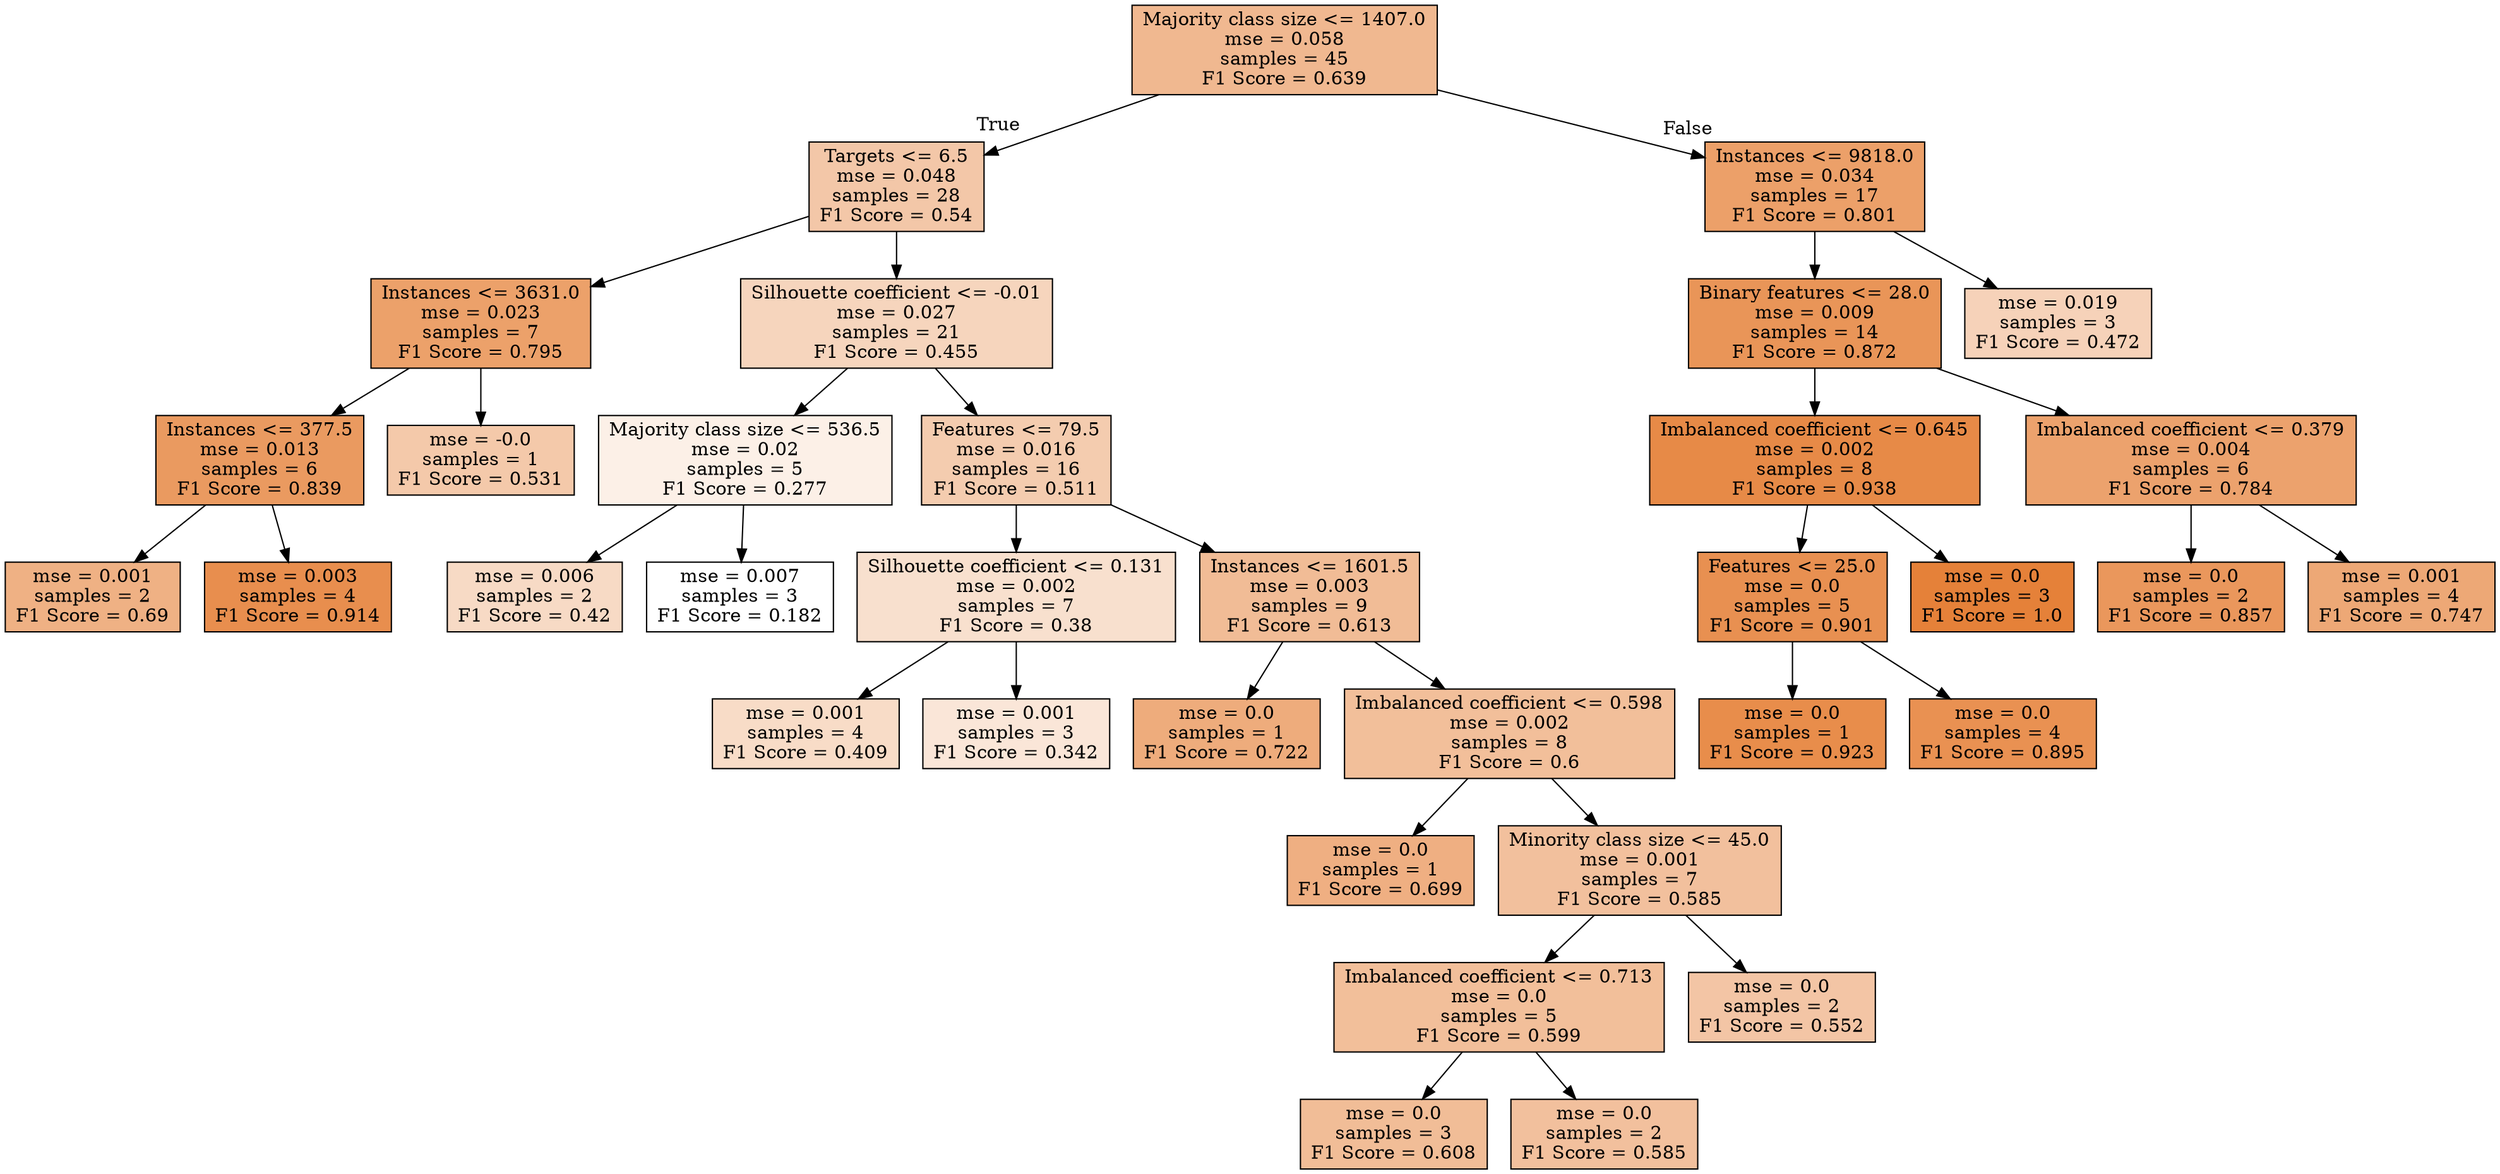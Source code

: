 digraph Tree {
node [shape=box, style="filled", color="black"] ;
0 [label="Majority class size <= 1407.0\nmse = 0.058\nsamples = 45\nF1 Score = 0.639", fillcolor="#e581398f"] ;
1 [label="Targets <= 6.5\nmse = 0.048\nsamples = 28\nF1 Score = 0.54", fillcolor="#e5813970"] ;
0 -> 1 [labeldistance=2.5, labelangle=45, headlabel="True"] ;
2 [label="Instances <= 3631.0\nmse = 0.023\nsamples = 7\nF1 Score = 0.795", fillcolor="#e58139bf"] ;
1 -> 2 ;
3 [label="Instances <= 377.5\nmse = 0.013\nsamples = 6\nF1 Score = 0.839", fillcolor="#e58139cd"] ;
2 -> 3 ;
4 [label="mse = 0.001\nsamples = 2\nF1 Score = 0.69", fillcolor="#e581399e"] ;
3 -> 4 ;
5 [label="mse = 0.003\nsamples = 4\nF1 Score = 0.914", fillcolor="#e58139e4"] ;
3 -> 5 ;
6 [label="mse = -0.0\nsamples = 1\nF1 Score = 0.531", fillcolor="#e581396d"] ;
2 -> 6 ;
7 [label="Silhouette coefficient <= -0.01\nmse = 0.027\nsamples = 21\nF1 Score = 0.455", fillcolor="#e5813955"] ;
1 -> 7 ;
8 [label="Majority class size <= 536.5\nmse = 0.02\nsamples = 5\nF1 Score = 0.277", fillcolor="#e581391e"] ;
7 -> 8 ;
9 [label="mse = 0.006\nsamples = 2\nF1 Score = 0.42", fillcolor="#e581394a"] ;
8 -> 9 ;
10 [label="mse = 0.007\nsamples = 3\nF1 Score = 0.182", fillcolor="#e5813900"] ;
8 -> 10 ;
11 [label="Features <= 79.5\nmse = 0.016\nsamples = 16\nF1 Score = 0.511", fillcolor="#e5813967"] ;
7 -> 11 ;
12 [label="Silhouette coefficient <= 0.131\nmse = 0.002\nsamples = 7\nF1 Score = 0.38", fillcolor="#e581393e"] ;
11 -> 12 ;
13 [label="mse = 0.001\nsamples = 4\nF1 Score = 0.409", fillcolor="#e5813947"] ;
12 -> 13 ;
14 [label="mse = 0.001\nsamples = 3\nF1 Score = 0.342", fillcolor="#e5813932"] ;
12 -> 14 ;
15 [label="Instances <= 1601.5\nmse = 0.003\nsamples = 9\nF1 Score = 0.613", fillcolor="#e5813987"] ;
11 -> 15 ;
16 [label="mse = 0.0\nsamples = 1\nF1 Score = 0.722", fillcolor="#e58139a8"] ;
15 -> 16 ;
17 [label="Imbalanced coefficient <= 0.598\nmse = 0.002\nsamples = 8\nF1 Score = 0.6", fillcolor="#e5813982"] ;
15 -> 17 ;
18 [label="mse = 0.0\nsamples = 1\nF1 Score = 0.699", fillcolor="#e58139a1"] ;
17 -> 18 ;
19 [label="Minority class size <= 45.0\nmse = 0.001\nsamples = 7\nF1 Score = 0.585", fillcolor="#e581397e"] ;
17 -> 19 ;
20 [label="Imbalanced coefficient <= 0.713\nmse = 0.0\nsamples = 5\nF1 Score = 0.599", fillcolor="#e5813982"] ;
19 -> 20 ;
21 [label="mse = 0.0\nsamples = 3\nF1 Score = 0.608", fillcolor="#e5813985"] ;
20 -> 21 ;
22 [label="mse = 0.0\nsamples = 2\nF1 Score = 0.585", fillcolor="#e581397e"] ;
20 -> 22 ;
23 [label="mse = 0.0\nsamples = 2\nF1 Score = 0.552", fillcolor="#e5813974"] ;
19 -> 23 ;
24 [label="Instances <= 9818.0\nmse = 0.034\nsamples = 17\nF1 Score = 0.801", fillcolor="#e58139c1"] ;
0 -> 24 [labeldistance=2.5, labelangle=-45, headlabel="False"] ;
25 [label="Binary features <= 28.0\nmse = 0.009\nsamples = 14\nF1 Score = 0.872", fillcolor="#e58139d7"] ;
24 -> 25 ;
26 [label="Imbalanced coefficient <= 0.645\nmse = 0.002\nsamples = 8\nF1 Score = 0.938", fillcolor="#e58139ec"] ;
25 -> 26 ;
27 [label="Features <= 25.0\nmse = 0.0\nsamples = 5\nF1 Score = 0.901", fillcolor="#e58139e0"] ;
26 -> 27 ;
28 [label="mse = 0.0\nsamples = 1\nF1 Score = 0.923", fillcolor="#e58139e7"] ;
27 -> 28 ;
29 [label="mse = 0.0\nsamples = 4\nF1 Score = 0.895", fillcolor="#e58139de"] ;
27 -> 29 ;
30 [label="mse = 0.0\nsamples = 3\nF1 Score = 1.0", fillcolor="#e58139ff"] ;
26 -> 30 ;
31 [label="Imbalanced coefficient <= 0.379\nmse = 0.004\nsamples = 6\nF1 Score = 0.784", fillcolor="#e58139bc"] ;
25 -> 31 ;
32 [label="mse = 0.0\nsamples = 2\nF1 Score = 0.857", fillcolor="#e58139d2"] ;
31 -> 32 ;
33 [label="mse = 0.001\nsamples = 4\nF1 Score = 0.747", fillcolor="#e58139b0"] ;
31 -> 33 ;
34 [label="mse = 0.019\nsamples = 3\nF1 Score = 0.472", fillcolor="#e581395a"] ;
24 -> 34 ;
}